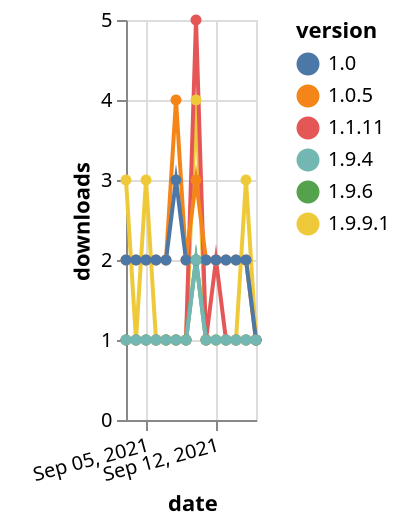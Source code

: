 {"$schema": "https://vega.github.io/schema/vega-lite/v5.json", "description": "A simple bar chart with embedded data.", "data": {"values": [{"date": "2021-09-03", "total": 164, "delta": 3, "version": "1.9.9.1"}, {"date": "2021-09-04", "total": 165, "delta": 1, "version": "1.9.9.1"}, {"date": "2021-09-05", "total": 168, "delta": 3, "version": "1.9.9.1"}, {"date": "2021-09-06", "total": 169, "delta": 1, "version": "1.9.9.1"}, {"date": "2021-09-07", "total": 170, "delta": 1, "version": "1.9.9.1"}, {"date": "2021-09-08", "total": 171, "delta": 1, "version": "1.9.9.1"}, {"date": "2021-09-09", "total": 172, "delta": 1, "version": "1.9.9.1"}, {"date": "2021-09-10", "total": 176, "delta": 4, "version": "1.9.9.1"}, {"date": "2021-09-11", "total": 177, "delta": 1, "version": "1.9.9.1"}, {"date": "2021-09-12", "total": 178, "delta": 1, "version": "1.9.9.1"}, {"date": "2021-09-13", "total": 179, "delta": 1, "version": "1.9.9.1"}, {"date": "2021-09-14", "total": 180, "delta": 1, "version": "1.9.9.1"}, {"date": "2021-09-15", "total": 183, "delta": 3, "version": "1.9.9.1"}, {"date": "2021-09-16", "total": 184, "delta": 1, "version": "1.9.9.1"}, {"date": "2021-09-03", "total": 376, "delta": 1, "version": "1.1.11"}, {"date": "2021-09-04", "total": 377, "delta": 1, "version": "1.1.11"}, {"date": "2021-09-05", "total": 378, "delta": 1, "version": "1.1.11"}, {"date": "2021-09-06", "total": 379, "delta": 1, "version": "1.1.11"}, {"date": "2021-09-07", "total": 380, "delta": 1, "version": "1.1.11"}, {"date": "2021-09-08", "total": 381, "delta": 1, "version": "1.1.11"}, {"date": "2021-09-09", "total": 382, "delta": 1, "version": "1.1.11"}, {"date": "2021-09-10", "total": 387, "delta": 5, "version": "1.1.11"}, {"date": "2021-09-11", "total": 388, "delta": 1, "version": "1.1.11"}, {"date": "2021-09-12", "total": 390, "delta": 2, "version": "1.1.11"}, {"date": "2021-09-13", "total": 391, "delta": 1, "version": "1.1.11"}, {"date": "2021-09-14", "total": 392, "delta": 1, "version": "1.1.11"}, {"date": "2021-09-15", "total": 393, "delta": 1, "version": "1.1.11"}, {"date": "2021-09-16", "total": 394, "delta": 1, "version": "1.1.11"}, {"date": "2021-09-03", "total": 2572, "delta": 2, "version": "1.0.5"}, {"date": "2021-09-04", "total": 2574, "delta": 2, "version": "1.0.5"}, {"date": "2021-09-05", "total": 2576, "delta": 2, "version": "1.0.5"}, {"date": "2021-09-06", "total": 2578, "delta": 2, "version": "1.0.5"}, {"date": "2021-09-07", "total": 2580, "delta": 2, "version": "1.0.5"}, {"date": "2021-09-08", "total": 2584, "delta": 4, "version": "1.0.5"}, {"date": "2021-09-09", "total": 2586, "delta": 2, "version": "1.0.5"}, {"date": "2021-09-10", "total": 2589, "delta": 3, "version": "1.0.5"}, {"date": "2021-09-11", "total": 2591, "delta": 2, "version": "1.0.5"}, {"date": "2021-09-12", "total": 2593, "delta": 2, "version": "1.0.5"}, {"date": "2021-09-13", "total": 2595, "delta": 2, "version": "1.0.5"}, {"date": "2021-09-14", "total": 2597, "delta": 2, "version": "1.0.5"}, {"date": "2021-09-15", "total": 2599, "delta": 2, "version": "1.0.5"}, {"date": "2021-09-16", "total": 2600, "delta": 1, "version": "1.0.5"}, {"date": "2021-09-03", "total": 138, "delta": 1, "version": "1.9.6"}, {"date": "2021-09-04", "total": 139, "delta": 1, "version": "1.9.6"}, {"date": "2021-09-05", "total": 140, "delta": 1, "version": "1.9.6"}, {"date": "2021-09-06", "total": 141, "delta": 1, "version": "1.9.6"}, {"date": "2021-09-07", "total": 142, "delta": 1, "version": "1.9.6"}, {"date": "2021-09-08", "total": 143, "delta": 1, "version": "1.9.6"}, {"date": "2021-09-09", "total": 144, "delta": 1, "version": "1.9.6"}, {"date": "2021-09-10", "total": 146, "delta": 2, "version": "1.9.6"}, {"date": "2021-09-11", "total": 147, "delta": 1, "version": "1.9.6"}, {"date": "2021-09-12", "total": 148, "delta": 1, "version": "1.9.6"}, {"date": "2021-09-13", "total": 149, "delta": 1, "version": "1.9.6"}, {"date": "2021-09-14", "total": 150, "delta": 1, "version": "1.9.6"}, {"date": "2021-09-15", "total": 151, "delta": 1, "version": "1.9.6"}, {"date": "2021-09-16", "total": 152, "delta": 1, "version": "1.9.6"}, {"date": "2021-09-03", "total": 2257, "delta": 2, "version": "1.0"}, {"date": "2021-09-04", "total": 2259, "delta": 2, "version": "1.0"}, {"date": "2021-09-05", "total": 2261, "delta": 2, "version": "1.0"}, {"date": "2021-09-06", "total": 2263, "delta": 2, "version": "1.0"}, {"date": "2021-09-07", "total": 2265, "delta": 2, "version": "1.0"}, {"date": "2021-09-08", "total": 2268, "delta": 3, "version": "1.0"}, {"date": "2021-09-09", "total": 2270, "delta": 2, "version": "1.0"}, {"date": "2021-09-10", "total": 2272, "delta": 2, "version": "1.0"}, {"date": "2021-09-11", "total": 2274, "delta": 2, "version": "1.0"}, {"date": "2021-09-12", "total": 2276, "delta": 2, "version": "1.0"}, {"date": "2021-09-13", "total": 2278, "delta": 2, "version": "1.0"}, {"date": "2021-09-14", "total": 2280, "delta": 2, "version": "1.0"}, {"date": "2021-09-15", "total": 2282, "delta": 2, "version": "1.0"}, {"date": "2021-09-16", "total": 2283, "delta": 1, "version": "1.0"}, {"date": "2021-09-03", "total": 134, "delta": 1, "version": "1.9.4"}, {"date": "2021-09-04", "total": 135, "delta": 1, "version": "1.9.4"}, {"date": "2021-09-05", "total": 136, "delta": 1, "version": "1.9.4"}, {"date": "2021-09-06", "total": 137, "delta": 1, "version": "1.9.4"}, {"date": "2021-09-07", "total": 138, "delta": 1, "version": "1.9.4"}, {"date": "2021-09-08", "total": 139, "delta": 1, "version": "1.9.4"}, {"date": "2021-09-09", "total": 140, "delta": 1, "version": "1.9.4"}, {"date": "2021-09-10", "total": 142, "delta": 2, "version": "1.9.4"}, {"date": "2021-09-11", "total": 143, "delta": 1, "version": "1.9.4"}, {"date": "2021-09-12", "total": 144, "delta": 1, "version": "1.9.4"}, {"date": "2021-09-13", "total": 145, "delta": 1, "version": "1.9.4"}, {"date": "2021-09-14", "total": 146, "delta": 1, "version": "1.9.4"}, {"date": "2021-09-15", "total": 147, "delta": 1, "version": "1.9.4"}, {"date": "2021-09-16", "total": 148, "delta": 1, "version": "1.9.4"}]}, "width": "container", "mark": {"type": "line", "point": {"filled": true}}, "encoding": {"x": {"field": "date", "type": "temporal", "timeUnit": "yearmonthdate", "title": "date", "axis": {"labelAngle": -15}}, "y": {"field": "delta", "type": "quantitative", "title": "downloads"}, "color": {"field": "version", "type": "nominal"}, "tooltip": {"field": "delta"}}}